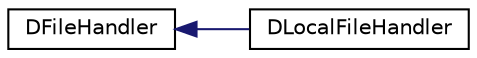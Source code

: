 digraph "类继承关系图"
{
  edge [fontname="Helvetica",fontsize="10",labelfontname="Helvetica",labelfontsize="10"];
  node [fontname="Helvetica",fontsize="10",shape=record];
  rankdir="LR";
  Node0 [label="DFileHandler",height=0.2,width=0.4,color="black", fillcolor="white", style="filled",URL="$class_d_file_handler.html"];
  Node0 -> Node1 [dir="back",color="midnightblue",fontsize="10",style="solid",fontname="Helvetica"];
  Node1 [label="DLocalFileHandler",height=0.2,width=0.4,color="black", fillcolor="white", style="filled",URL="$class_d_local_file_handler.html"];
}
